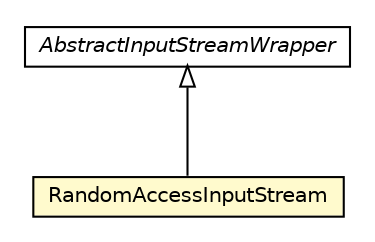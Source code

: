 #!/usr/local/bin/dot
#
# Class diagram 
# Generated by UMLGraph version 5.1 (http://www.umlgraph.org/)
#

digraph G {
	edge [fontname="Helvetica",fontsize=10,labelfontname="Helvetica",labelfontsize=10];
	node [fontname="Helvetica",fontsize=10,shape=plaintext];
	nodesep=0.25;
	ranksep=0.5;
	// com.gc.iotools.stream.base.AbstractInputStreamWrapper
	c1099 [label=<<table title="com.gc.iotools.stream.base.AbstractInputStreamWrapper" border="0" cellborder="1" cellspacing="0" cellpadding="2" port="p" href="../base/AbstractInputStreamWrapper.html">
		<tr><td><table border="0" cellspacing="0" cellpadding="1">
<tr><td align="center" balign="center"><font face="Helvetica-Oblique"> AbstractInputStreamWrapper </font></td></tr>
		</table></td></tr>
		</table>>, fontname="Helvetica", fontcolor="black", fontsize=10.0];
	// com.gc.iotools.stream.is.RandomAccessInputStream
	c1104 [label=<<table title="com.gc.iotools.stream.is.RandomAccessInputStream" border="0" cellborder="1" cellspacing="0" cellpadding="2" port="p" bgcolor="lemonChiffon" href="./RandomAccessInputStream.html">
		<tr><td><table border="0" cellspacing="0" cellpadding="1">
<tr><td align="center" balign="center"> RandomAccessInputStream </td></tr>
		</table></td></tr>
		</table>>, fontname="Helvetica", fontcolor="black", fontsize=10.0];
	//com.gc.iotools.stream.is.RandomAccessInputStream extends com.gc.iotools.stream.base.AbstractInputStreamWrapper
	c1099:p -> c1104:p [dir=back,arrowtail=empty];
}

